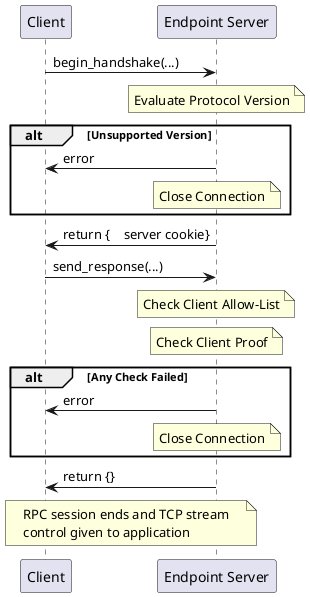 @startuml
participant Client
participant "Endpoint Server" as Server

Client->Server: begin_handshake(...)

    note over Server: Evaluate Protocol Version

    alt Unsupported Version
        Client<-Server: error
        note over Server: Close Connection
    end

Client<-Server: return {    server cookie}

Client->Server: send_response(...)

    note over Server: Check Client Allow-List
    note over Server: Check Client Proof

    alt Any Check Failed
        Client<-Server: error
        note over Server: Close Connection
    end

Server->Client: return {}

note over Client, Server
    RPC session ends and TCP stream
    control given to application
endnote
@enduml